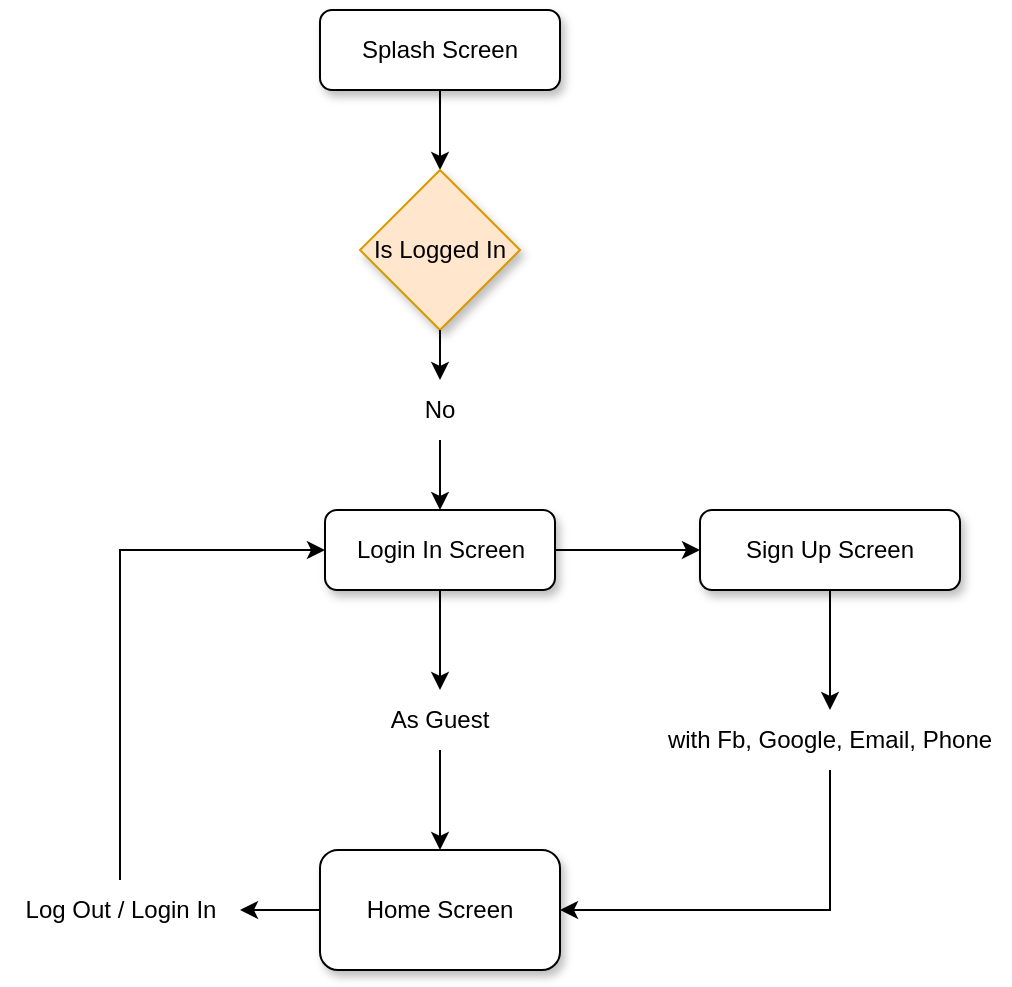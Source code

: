 <mxfile version="20.8.23" type="github"><diagram name="Page-1" id="FVCnzq7Pfp1O7wXHvF8z"><mxGraphModel dx="905" dy="848" grid="1" gridSize="10" guides="1" tooltips="1" connect="1" arrows="1" fold="1" page="1" pageScale="1" pageWidth="3300" pageHeight="4681" math="0" shadow="0"><root><mxCell id="0"/><mxCell id="1" parent="0"/><mxCell id="skyq9TSeOHwvdqSYxIAz-24" value="" style="edgeStyle=orthogonalEdgeStyle;rounded=0;orthogonalLoop=1;jettySize=auto;html=1;" edge="1" parent="1" source="skyq9TSeOHwvdqSYxIAz-2" target="skyq9TSeOHwvdqSYxIAz-4"><mxGeometry relative="1" as="geometry"/></mxCell><mxCell id="skyq9TSeOHwvdqSYxIAz-2" value="Splash Screen" style="rounded=1;whiteSpace=wrap;html=1;shadow=1;" vertex="1" parent="1"><mxGeometry x="180" y="70" width="120" height="40" as="geometry"/></mxCell><mxCell id="skyq9TSeOHwvdqSYxIAz-4" value="Is Logged In" style="rhombus;whiteSpace=wrap;html=1;shadow=1;fillColor=#ffe6cc;strokeColor=#d79b00;" vertex="1" parent="1"><mxGeometry x="200" y="150" width="80" height="80" as="geometry"/></mxCell><mxCell id="skyq9TSeOHwvdqSYxIAz-15" value="" style="edgeStyle=orthogonalEdgeStyle;rounded=0;orthogonalLoop=1;jettySize=auto;html=1;" edge="1" parent="1" source="skyq9TSeOHwvdqSYxIAz-6" target="skyq9TSeOHwvdqSYxIAz-14"><mxGeometry relative="1" as="geometry"/></mxCell><mxCell id="skyq9TSeOHwvdqSYxIAz-6" value="Sign Up Screen" style="rounded=1;whiteSpace=wrap;html=1;shadow=1;" vertex="1" parent="1"><mxGeometry x="370" y="320" width="130" height="40" as="geometry"/></mxCell><mxCell id="skyq9TSeOHwvdqSYxIAz-13" value="" style="edgeStyle=orthogonalEdgeStyle;rounded=0;orthogonalLoop=1;jettySize=auto;html=1;" edge="1" parent="1" source="skyq9TSeOHwvdqSYxIAz-7" target="skyq9TSeOHwvdqSYxIAz-6"><mxGeometry relative="1" as="geometry"/></mxCell><mxCell id="skyq9TSeOHwvdqSYxIAz-20" value="" style="edgeStyle=orthogonalEdgeStyle;rounded=0;orthogonalLoop=1;jettySize=auto;html=1;" edge="1" parent="1" source="skyq9TSeOHwvdqSYxIAz-7" target="skyq9TSeOHwvdqSYxIAz-18"><mxGeometry relative="1" as="geometry"/></mxCell><mxCell id="skyq9TSeOHwvdqSYxIAz-7" value="Login In Screen" style="rounded=1;whiteSpace=wrap;html=1;shadow=1;" vertex="1" parent="1"><mxGeometry x="182.5" y="320" width="115" height="40" as="geometry"/></mxCell><mxCell id="skyq9TSeOHwvdqSYxIAz-9" value="" style="endArrow=classic;html=1;rounded=0;exitX=0.5;exitY=1;exitDx=0;exitDy=0;" edge="1" parent="1" source="skyq9TSeOHwvdqSYxIAz-4" target="skyq9TSeOHwvdqSYxIAz-10"><mxGeometry width="50" height="50" relative="1" as="geometry"><mxPoint x="130" y="370" as="sourcePoint"/><mxPoint x="240" y="270" as="targetPoint"/></mxGeometry></mxCell><mxCell id="skyq9TSeOHwvdqSYxIAz-11" value="" style="edgeStyle=orthogonalEdgeStyle;rounded=0;orthogonalLoop=1;jettySize=auto;html=1;" edge="1" parent="1" source="skyq9TSeOHwvdqSYxIAz-10" target="skyq9TSeOHwvdqSYxIAz-7"><mxGeometry relative="1" as="geometry"/></mxCell><mxCell id="skyq9TSeOHwvdqSYxIAz-10" value="No" style="text;html=1;strokeColor=none;fillColor=none;align=center;verticalAlign=middle;whiteSpace=wrap;rounded=0;" vertex="1" parent="1"><mxGeometry x="210" y="255" width="60" height="30" as="geometry"/></mxCell><mxCell id="skyq9TSeOHwvdqSYxIAz-23" value="" style="edgeStyle=orthogonalEdgeStyle;rounded=0;orthogonalLoop=1;jettySize=auto;html=1;" edge="1" parent="1" source="skyq9TSeOHwvdqSYxIAz-14" target="skyq9TSeOHwvdqSYxIAz-21"><mxGeometry relative="1" as="geometry"><Array as="points"><mxPoint x="435" y="520"/></Array></mxGeometry></mxCell><mxCell id="skyq9TSeOHwvdqSYxIAz-14" value="with Fb, Google, Email, Phone" style="text;html=1;strokeColor=none;fillColor=none;align=center;verticalAlign=middle;whiteSpace=wrap;rounded=0;" vertex="1" parent="1"><mxGeometry x="345" y="420" width="180" height="30" as="geometry"/></mxCell><mxCell id="skyq9TSeOHwvdqSYxIAz-22" value="" style="edgeStyle=orthogonalEdgeStyle;rounded=0;orthogonalLoop=1;jettySize=auto;html=1;" edge="1" parent="1" source="skyq9TSeOHwvdqSYxIAz-18" target="skyq9TSeOHwvdqSYxIAz-21"><mxGeometry relative="1" as="geometry"/></mxCell><mxCell id="skyq9TSeOHwvdqSYxIAz-18" value="As Guest" style="text;html=1;strokeColor=none;fillColor=none;align=center;verticalAlign=middle;whiteSpace=wrap;rounded=0;" vertex="1" parent="1"><mxGeometry x="210" y="410" width="60" height="30" as="geometry"/></mxCell><mxCell id="skyq9TSeOHwvdqSYxIAz-26" value="" style="edgeStyle=orthogonalEdgeStyle;rounded=0;orthogonalLoop=1;jettySize=auto;html=1;" edge="1" parent="1" source="skyq9TSeOHwvdqSYxIAz-21" target="skyq9TSeOHwvdqSYxIAz-25"><mxGeometry relative="1" as="geometry"/></mxCell><mxCell id="skyq9TSeOHwvdqSYxIAz-21" value="Home Screen" style="rounded=1;whiteSpace=wrap;html=1;shadow=1;" vertex="1" parent="1"><mxGeometry x="180" y="490" width="120" height="60" as="geometry"/></mxCell><mxCell id="skyq9TSeOHwvdqSYxIAz-27" style="edgeStyle=orthogonalEdgeStyle;rounded=0;orthogonalLoop=1;jettySize=auto;html=1;entryX=0;entryY=0.5;entryDx=0;entryDy=0;" edge="1" parent="1" source="skyq9TSeOHwvdqSYxIAz-25" target="skyq9TSeOHwvdqSYxIAz-7"><mxGeometry relative="1" as="geometry"><Array as="points"><mxPoint x="80" y="340"/></Array></mxGeometry></mxCell><mxCell id="skyq9TSeOHwvdqSYxIAz-25" value="Log Out / Login In" style="text;html=1;align=center;verticalAlign=middle;resizable=0;points=[];autosize=1;strokeColor=none;fillColor=none;" vertex="1" parent="1"><mxGeometry x="20" y="505" width="120" height="30" as="geometry"/></mxCell></root></mxGraphModel></diagram></mxfile>